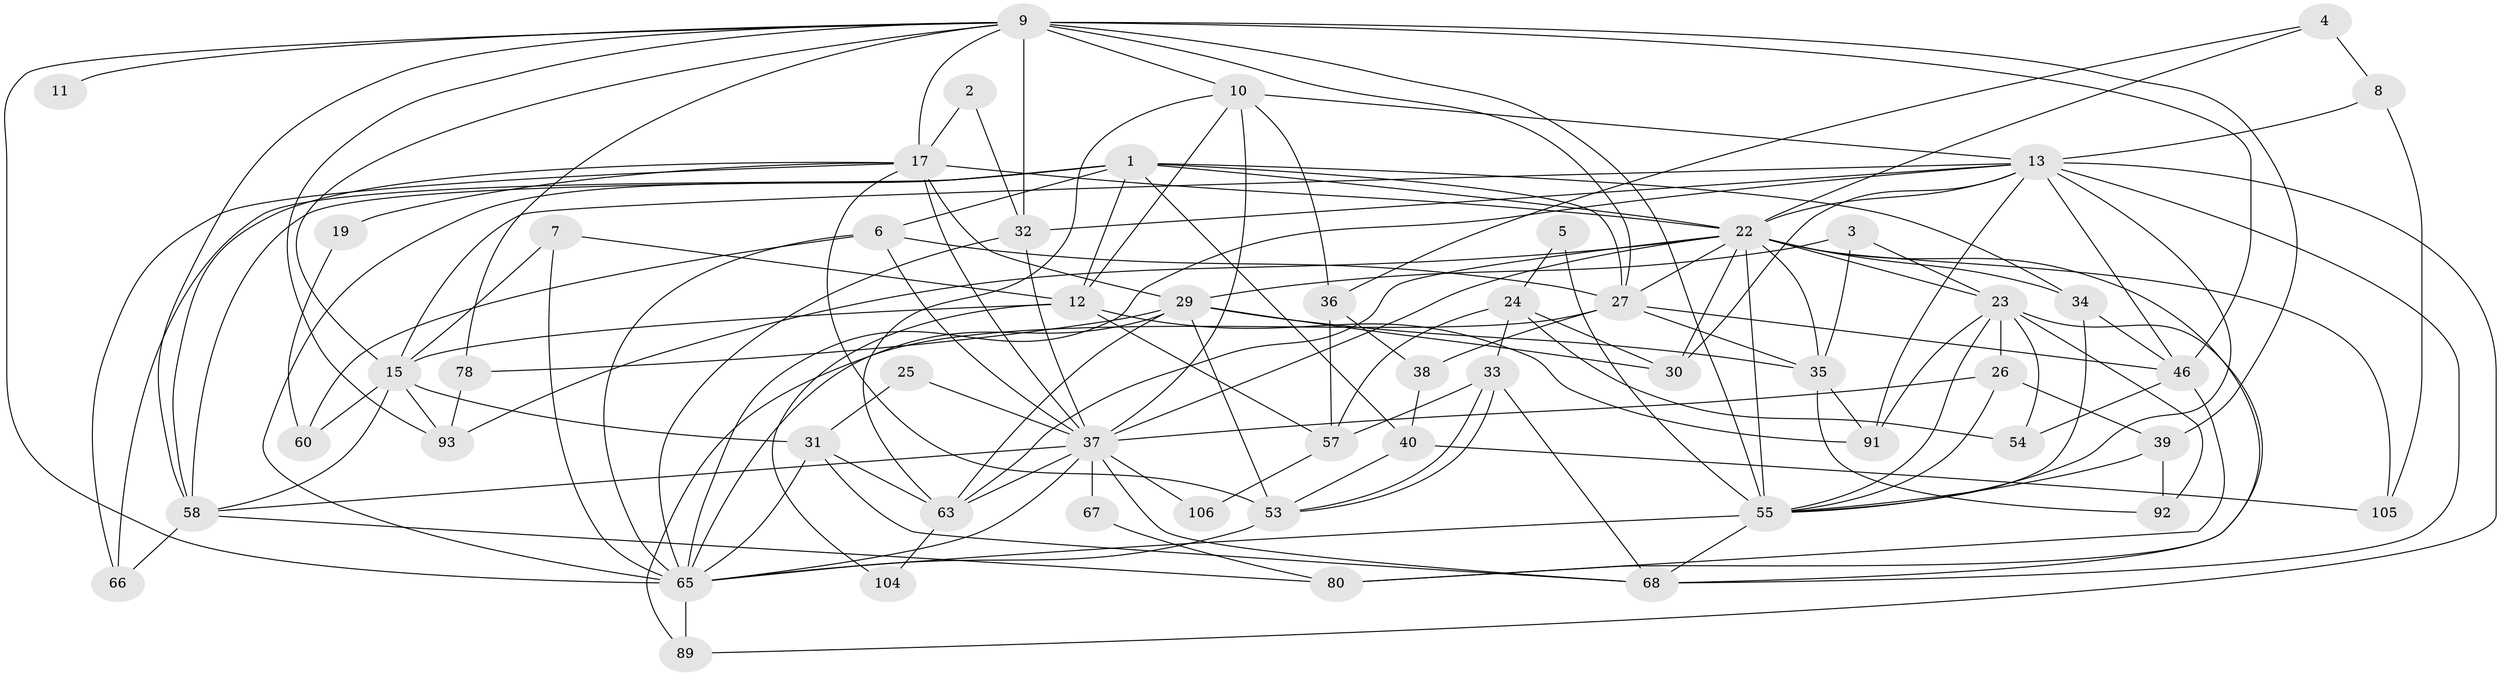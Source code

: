 // original degree distribution, {9: 0.009009009009009009, 2: 0.11711711711711711, 3: 0.2972972972972973, 6: 0.12612612612612611, 4: 0.27927927927927926, 5: 0.14414414414414414, 7: 0.018018018018018018, 8: 0.009009009009009009}
// Generated by graph-tools (version 1.1) at 2025/15/03/09/25 04:15:07]
// undirected, 55 vertices, 146 edges
graph export_dot {
graph [start="1"]
  node [color=gray90,style=filled];
  1 [super="+28"];
  2;
  3;
  4;
  5;
  6 [super="+48"];
  7;
  8;
  9 [super="+21+20+49"];
  10 [super="+16"];
  11;
  12 [super="+14"];
  13 [super="+83+18+96"];
  15 [super="+85"];
  17 [super="+64+56"];
  19;
  22 [super="+84+102+75+42"];
  23 [super="+44+43"];
  24;
  25;
  26;
  27 [super="+45"];
  29 [super="+52+90"];
  30;
  31 [super="+59"];
  32 [super="+76"];
  33;
  34;
  35 [super="+41+94"];
  36 [super="+51"];
  37 [super="+50+103+87"];
  38;
  39;
  40 [super="+69"];
  46 [super="+107+61"];
  53;
  54;
  55 [super="+108"];
  57;
  58 [super="+77+101"];
  60;
  63;
  65 [super="+82+71"];
  66;
  67;
  68 [super="+86"];
  78 [super="+81"];
  80 [super="+88"];
  89;
  91 [super="+100"];
  92;
  93;
  104;
  105;
  106;
  1 -- 66;
  1 -- 34;
  1 -- 6;
  1 -- 12;
  1 -- 27;
  1 -- 40;
  1 -- 65;
  1 -- 58;
  1 -- 22;
  2 -- 17;
  2 -- 32;
  3 -- 29;
  3 -- 35;
  3 -- 23;
  4 -- 8;
  4 -- 36;
  4 -- 22;
  5 -- 24;
  5 -- 55;
  6 -- 27 [weight=2];
  6 -- 37;
  6 -- 60;
  6 -- 65;
  7 -- 15;
  7 -- 65;
  7 -- 12;
  8 -- 105;
  8 -- 13;
  9 -- 32 [weight=2];
  9 -- 11 [weight=3];
  9 -- 27;
  9 -- 46 [weight=2];
  9 -- 78;
  9 -- 93;
  9 -- 55 [weight=2];
  9 -- 65;
  9 -- 17;
  9 -- 39;
  9 -- 58;
  9 -- 15;
  9 -- 10 [weight=2];
  10 -- 37;
  10 -- 36;
  10 -- 12;
  10 -- 13;
  10 -- 63;
  12 -- 15;
  12 -- 104;
  12 -- 57;
  12 -- 91;
  13 -- 30;
  13 -- 68;
  13 -- 89;
  13 -- 91;
  13 -- 46;
  13 -- 15;
  13 -- 32;
  13 -- 55;
  13 -- 65;
  13 -- 22 [weight=2];
  15 -- 60;
  15 -- 58;
  15 -- 93;
  15 -- 31;
  17 -- 53;
  17 -- 66;
  17 -- 19;
  17 -- 58;
  17 -- 22;
  17 -- 37;
  17 -- 29 [weight=2];
  19 -- 60;
  22 -- 30 [weight=2];
  22 -- 93;
  22 -- 63;
  22 -- 34;
  22 -- 37;
  22 -- 27;
  22 -- 35;
  22 -- 105;
  22 -- 80;
  22 -- 55;
  22 -- 23;
  23 -- 91;
  23 -- 68;
  23 -- 55;
  23 -- 54;
  23 -- 26 [weight=2];
  23 -- 92;
  24 -- 30;
  24 -- 57;
  24 -- 33;
  24 -- 54;
  25 -- 31;
  25 -- 37;
  26 -- 39;
  26 -- 37;
  26 -- 55;
  27 -- 89;
  27 -- 35;
  27 -- 38;
  27 -- 46;
  29 -- 35;
  29 -- 53 [weight=2];
  29 -- 78;
  29 -- 30;
  29 -- 63;
  29 -- 65;
  31 -- 68;
  31 -- 63;
  31 -- 65;
  32 -- 37 [weight=2];
  32 -- 65;
  33 -- 53;
  33 -- 53;
  33 -- 57;
  33 -- 68;
  34 -- 55;
  34 -- 46;
  35 -- 92;
  35 -- 91;
  36 -- 38;
  36 -- 57 [weight=2];
  37 -- 67;
  37 -- 68;
  37 -- 106;
  37 -- 63;
  37 -- 58;
  37 -- 65;
  38 -- 40;
  39 -- 92;
  39 -- 55;
  40 -- 53;
  40 -- 105;
  46 -- 54;
  46 -- 80;
  53 -- 65;
  55 -- 65;
  55 -- 68;
  57 -- 106;
  58 -- 80;
  58 -- 66;
  63 -- 104;
  65 -- 89;
  67 -- 80;
  78 -- 93;
}
